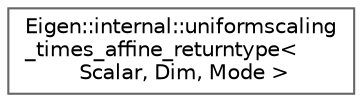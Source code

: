 digraph "Graphical Class Hierarchy"
{
 // LATEX_PDF_SIZE
  bgcolor="transparent";
  edge [fontname=Helvetica,fontsize=10,labelfontname=Helvetica,labelfontsize=10];
  node [fontname=Helvetica,fontsize=10,shape=box,height=0.2,width=0.4];
  rankdir="LR";
  Node0 [id="Node000000",label="Eigen::internal::uniformscaling\l_times_affine_returntype\<\l Scalar, Dim, Mode \>",height=0.2,width=0.4,color="grey40", fillcolor="white", style="filled",URL="$structEigen_1_1internal_1_1uniformscaling__times__affine__returntype.html",tooltip=" "];
}
